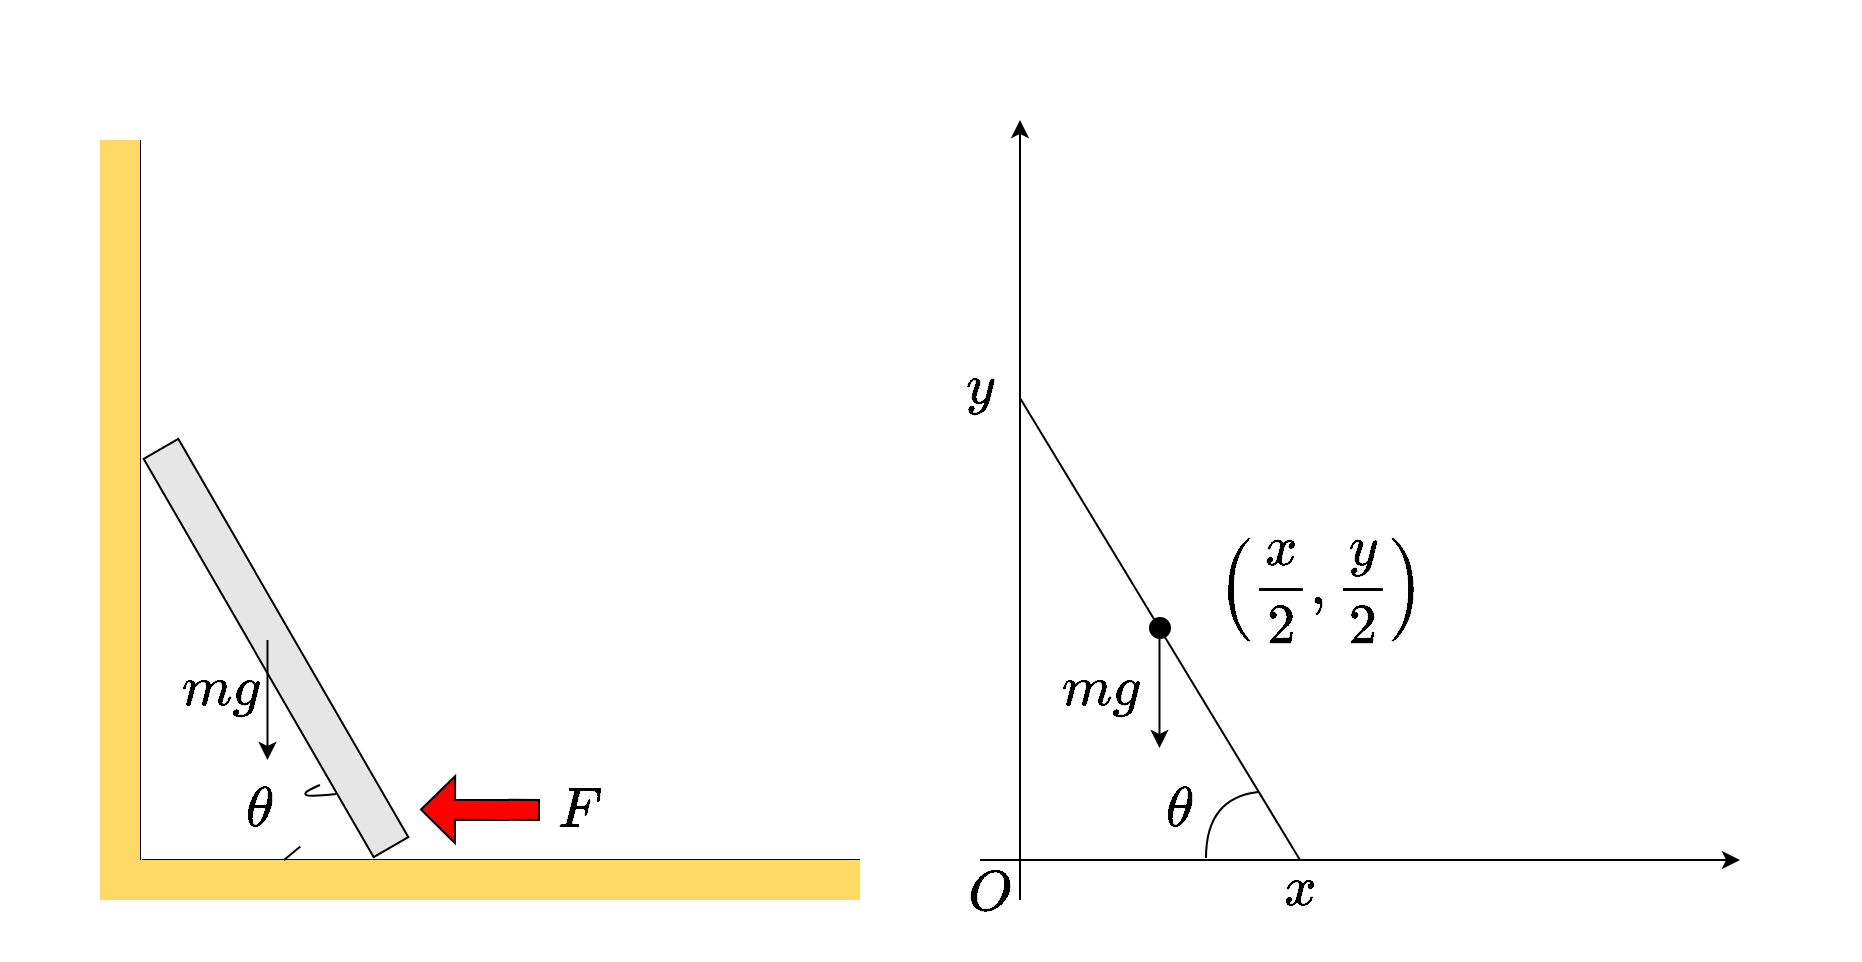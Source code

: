 <mxfile version="26.0.9">
  <diagram id="W5HnPwerm7Yg0Y1H4vxH" name="ページ1">
    <mxGraphModel dx="1222" dy="786" grid="1" gridSize="10" guides="1" tooltips="1" connect="1" arrows="1" fold="1" page="1" pageScale="1" pageWidth="950" pageHeight="500" background="light-dark(#FFFFFF,#FFFFFF)" math="1" shadow="0">
      <root>
        <mxCell id="0" />
        <mxCell id="1" parent="0" />
        <mxCell id="G8f5sDDAP8jufnB3oN9--36" value="" style="rounded=0;whiteSpace=wrap;html=1;fillColor=#FFFFFF;strokeColor=none;" vertex="1" parent="1">
          <mxGeometry x="10" y="10" width="930" height="480" as="geometry" />
        </mxCell>
        <mxCell id="G8f5sDDAP8jufnB3oN9--3" value="" style="endArrow=none;html=1;rounded=0;" edge="1" parent="1">
          <mxGeometry width="50" height="50" relative="1" as="geometry">
            <mxPoint x="81" y="440" as="sourcePoint" />
            <mxPoint x="440" y="440" as="targetPoint" />
          </mxGeometry>
        </mxCell>
        <mxCell id="G8f5sDDAP8jufnB3oN9--4" value="" style="endArrow=none;html=1;rounded=0;" edge="1" parent="1">
          <mxGeometry width="50" height="50" relative="1" as="geometry">
            <mxPoint x="80" y="440" as="sourcePoint" />
            <mxPoint x="80" y="80" as="targetPoint" />
          </mxGeometry>
        </mxCell>
        <mxCell id="G8f5sDDAP8jufnB3oN9--5" value="" style="rounded=0;whiteSpace=wrap;html=1;fillColor=#FFD966;strokeColor=none;" vertex="1" parent="1">
          <mxGeometry x="60" y="80" width="20" height="380" as="geometry" />
        </mxCell>
        <mxCell id="G8f5sDDAP8jufnB3oN9--6" value="" style="rounded=0;whiteSpace=wrap;html=1;fillColor=#FFD966;strokeColor=none;" vertex="1" parent="1">
          <mxGeometry x="60" y="440" width="380" height="20" as="geometry" />
        </mxCell>
        <mxCell id="G8f5sDDAP8jufnB3oN9--7" value="" style="rounded=0;whiteSpace=wrap;html=1;direction=south;rotation=-30;fillColor=#E6E6E6;" vertex="1" parent="1">
          <mxGeometry x="138" y="219" width="20" height="230" as="geometry" />
        </mxCell>
        <mxCell id="G8f5sDDAP8jufnB3oN9--8" value="" style="endArrow=classic;html=1;rounded=0;" edge="1" parent="1">
          <mxGeometry width="50" height="50" relative="1" as="geometry">
            <mxPoint x="143.74" y="330" as="sourcePoint" />
            <mxPoint x="143.74" y="390" as="targetPoint" />
          </mxGeometry>
        </mxCell>
        <mxCell id="G8f5sDDAP8jufnB3oN9--9" value="`mg`" style="text;html=1;align=center;verticalAlign=middle;whiteSpace=wrap;rounded=0;fontSize=24;" vertex="1" parent="1">
          <mxGeometry x="90" y="340" width="60" height="30" as="geometry" />
        </mxCell>
        <mxCell id="G8f5sDDAP8jufnB3oN9--10" value="" style="endArrow=none;html=1;rounded=0;entryX=0.836;entryY=1.11;entryDx=0;entryDy=0;entryPerimeter=0;curved=1;" edge="1" parent="1" source="G8f5sDDAP8jufnB3oN9--13">
          <mxGeometry width="50" height="50" relative="1" as="geometry">
            <mxPoint x="152" y="440" as="sourcePoint" />
            <mxPoint x="178.074" y="407.026" as="targetPoint" />
            <Array as="points">
              <mxPoint x="152" y="410" />
            </Array>
          </mxGeometry>
        </mxCell>
        <mxCell id="G8f5sDDAP8jufnB3oN9--11" value="`F`" style="text;html=1;align=center;verticalAlign=middle;whiteSpace=wrap;rounded=0;fontSize=24;" vertex="1" parent="1">
          <mxGeometry x="270" y="400" width="60" height="30" as="geometry" />
        </mxCell>
        <mxCell id="G8f5sDDAP8jufnB3oN9--12" value="" style="shape=flexArrow;endArrow=classic;html=1;rounded=0;endWidth=22.439;endSize=5.337;labelBackgroundColor=none;fillColor=#FF0000;" edge="1" parent="1">
          <mxGeometry width="50" height="50" relative="1" as="geometry">
            <mxPoint x="280" y="415" as="sourcePoint" />
            <mxPoint x="220" y="414.76" as="targetPoint" />
          </mxGeometry>
        </mxCell>
        <mxCell id="G8f5sDDAP8jufnB3oN9--14" value="" style="endArrow=classic;html=1;rounded=0;" edge="1" parent="1">
          <mxGeometry width="50" height="50" relative="1" as="geometry">
            <mxPoint x="520" y="460" as="sourcePoint" />
            <mxPoint x="520" y="70" as="targetPoint" />
          </mxGeometry>
        </mxCell>
        <mxCell id="G8f5sDDAP8jufnB3oN9--15" value="" style="endArrow=classic;html=1;rounded=0;" edge="1" parent="1">
          <mxGeometry width="50" height="50" relative="1" as="geometry">
            <mxPoint x="500" y="440" as="sourcePoint" />
            <mxPoint x="880" y="440" as="targetPoint" />
          </mxGeometry>
        </mxCell>
        <mxCell id="G8f5sDDAP8jufnB3oN9--16" value="`O`" style="text;html=1;align=center;verticalAlign=middle;whiteSpace=wrap;rounded=0;fontSize=24;" vertex="1" parent="1">
          <mxGeometry x="475" y="442" width="60" height="30" as="geometry" />
        </mxCell>
        <mxCell id="G8f5sDDAP8jufnB3oN9--18" value="" style="endArrow=none;html=1;rounded=0;" edge="1" parent="1">
          <mxGeometry width="50" height="50" relative="1" as="geometry">
            <mxPoint x="520" y="209" as="sourcePoint" />
            <mxPoint x="660" y="440" as="targetPoint" />
          </mxGeometry>
        </mxCell>
        <mxCell id="G8f5sDDAP8jufnB3oN9--19" value="" style="endArrow=none;html=1;rounded=0;entryX=0.836;entryY=1.11;entryDx=0;entryDy=0;entryPerimeter=0;curved=1;" edge="1" parent="1">
          <mxGeometry width="50" height="50" relative="1" as="geometry">
            <mxPoint x="613" y="439" as="sourcePoint" />
            <mxPoint x="639.074" y="406.026" as="targetPoint" />
            <Array as="points">
              <mxPoint x="613" y="409" />
            </Array>
          </mxGeometry>
        </mxCell>
        <mxCell id="G8f5sDDAP8jufnB3oN9--20" value="`\theta`" style="text;html=1;align=center;verticalAlign=middle;whiteSpace=wrap;rounded=0;fontSize=24;" vertex="1" parent="1">
          <mxGeometry x="570" y="400" width="60" height="30" as="geometry" />
        </mxCell>
        <mxCell id="G8f5sDDAP8jufnB3oN9--21" value="" style="endArrow=none;html=1;rounded=0;entryX=0.836;entryY=1.11;entryDx=0;entryDy=0;entryPerimeter=0;curved=1;" edge="1" parent="1" target="G8f5sDDAP8jufnB3oN9--13">
          <mxGeometry width="50" height="50" relative="1" as="geometry">
            <mxPoint x="152" y="440" as="sourcePoint" />
            <mxPoint x="178.074" y="407.026" as="targetPoint" />
            <Array as="points" />
          </mxGeometry>
        </mxCell>
        <mxCell id="G8f5sDDAP8jufnB3oN9--13" value="`\theta`" style="text;html=1;align=center;verticalAlign=middle;whiteSpace=wrap;rounded=0;fontSize=24;" vertex="1" parent="1">
          <mxGeometry x="110" y="400" width="60" height="30" as="geometry" />
        </mxCell>
        <mxCell id="G8f5sDDAP8jufnB3oN9--23" value="`(x/2,y/2)`" style="text;html=1;align=center;verticalAlign=middle;whiteSpace=wrap;rounded=0;fontSize=24;" vertex="1" parent="1">
          <mxGeometry x="640" y="290" width="60" height="30" as="geometry" />
        </mxCell>
        <mxCell id="G8f5sDDAP8jufnB3oN9--27" value="" style="ellipse;whiteSpace=wrap;html=1;fillColor=#000000;" vertex="1" parent="1">
          <mxGeometry x="585" y="319" width="10" height="10" as="geometry" />
        </mxCell>
        <mxCell id="G8f5sDDAP8jufnB3oN9--29" value="`x`" style="text;html=1;align=center;verticalAlign=middle;whiteSpace=wrap;rounded=0;fontSize=24;" vertex="1" parent="1">
          <mxGeometry x="630" y="440" width="60" height="30" as="geometry" />
        </mxCell>
        <mxCell id="G8f5sDDAP8jufnB3oN9--30" value="`y`" style="text;html=1;align=center;verticalAlign=middle;whiteSpace=wrap;rounded=0;fontSize=24;" vertex="1" parent="1">
          <mxGeometry x="470" y="189" width="60" height="30" as="geometry" />
        </mxCell>
        <mxCell id="G8f5sDDAP8jufnB3oN9--32" value="`mg`" style="text;html=1;align=center;verticalAlign=middle;whiteSpace=wrap;rounded=0;fontSize=24;" vertex="1" parent="1">
          <mxGeometry x="530" y="340" width="60" height="30" as="geometry" />
        </mxCell>
        <mxCell id="G8f5sDDAP8jufnB3oN9--34" value="" style="endArrow=classic;html=1;rounded=0;" edge="1" parent="1">
          <mxGeometry width="50" height="50" relative="1" as="geometry">
            <mxPoint x="589.74" y="324" as="sourcePoint" />
            <mxPoint x="589.74" y="384" as="targetPoint" />
          </mxGeometry>
        </mxCell>
      </root>
    </mxGraphModel>
  </diagram>
</mxfile>
